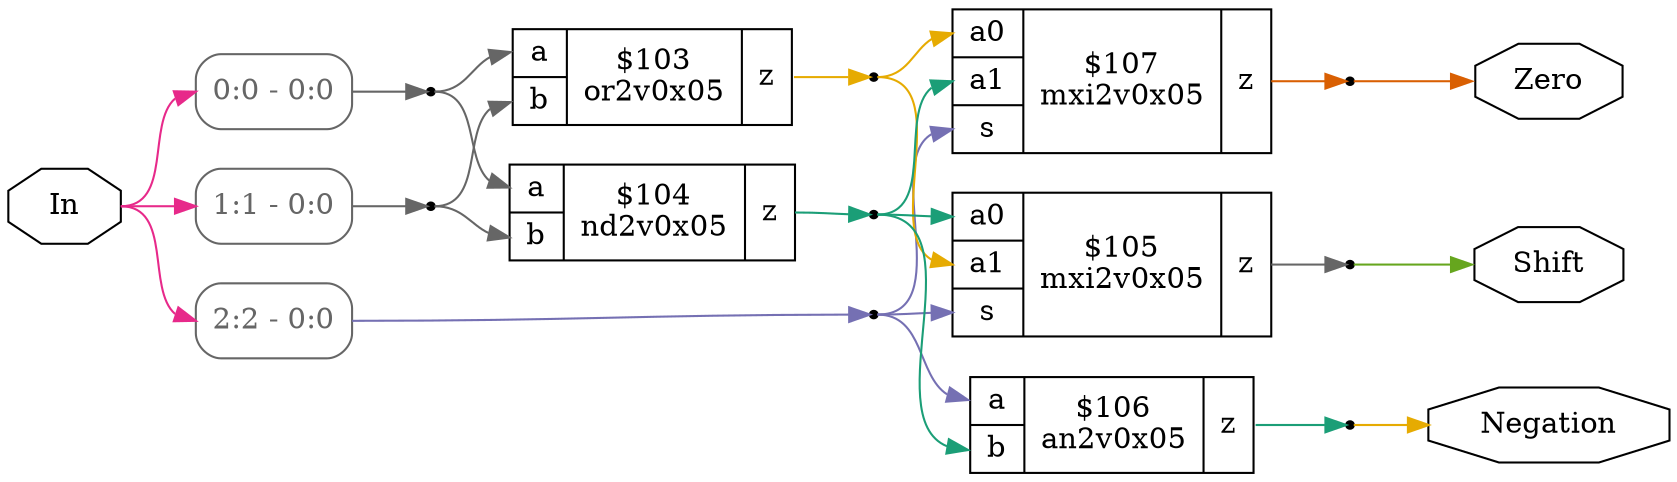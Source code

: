 digraph "Booth_Radix_Table" {
rankdir="LR";
remincross=true;
n11 [ shape=octagon, label="In", color="black", fontcolor="black"];
n12 [ shape=octagon, label="Negation", color="black", fontcolor="black"];
n13 [ shape=octagon, label="Shift", color="black", fontcolor="black"];
n14 [ shape=octagon, label="Zero", color="black", fontcolor="black"];
c18 [ shape=record, label="{{<p15> a|<p16> b}|$103\nor2v0x05|{<p17> z}}",  ];
c19 [ shape=record, label="{{<p15> a|<p16> b}|$104\nnd2v0x05|{<p17> z}}",  ];
c23 [ shape=record, label="{{<p20> a0|<p21> a1|<p22> s}|$105\nmxi2v0x05|{<p17> z}}",  ];
c24 [ shape=record, label="{{<p15> a|<p16> b}|$106\nan2v0x05|{<p17> z}}",  ];
c25 [ shape=record, label="{{<p20> a0|<p21> a1|<p22> s}|$107\nmxi2v0x05|{<p17> z}}",  ];
x0 [ shape=record, style=rounded, label="<s0> 2:2 - 0:0 ", colorscheme="dark28", color="8", fontcolor="8" ];
x1 [shape=point, ];
x2 [shape=point, ];
x3 [ shape=record, style=rounded, label="<s0> 0:0 - 0:0 ", colorscheme="dark28", color="8", fontcolor="8" ];
x4 [ shape=record, style=rounded, label="<s0> 1:1 - 0:0 ", colorscheme="dark28", color="8", fontcolor="8" ];
x5 [shape=point, ];
n1 [ shape=point ];
x3:e -> n1:w [colorscheme="dark28", color="8", fontcolor="8", label=""];
n1:e -> c18:p15:w [colorscheme="dark28", color="8", fontcolor="8", label=""];
n1:e -> c19:p15:w [colorscheme="dark28", color="8", fontcolor="8", label=""];
n11:e -> x0:s0:w [colorscheme="dark28", color="4", fontcolor="4", label=""];
n11:e -> x3:s0:w [colorscheme="dark28", color="4", fontcolor="4", label=""];
n11:e -> x4:s0:w [colorscheme="dark28", color="4", fontcolor="4", label=""];
x2:e -> n12:w [colorscheme="dark28", color="6", fontcolor="6", label=""];
x1:e -> n13:w [colorscheme="dark28", color="5", fontcolor="5", label=""];
x5:e -> n14:w [colorscheme="dark28", color="2", fontcolor="2", label=""];
n2 [ shape=point ];
x4:e -> n2:w [colorscheme="dark28", color="8", fontcolor="8", label=""];
n2:e -> c18:p16:w [colorscheme="dark28", color="8", fontcolor="8", label=""];
n2:e -> c19:p16:w [colorscheme="dark28", color="8", fontcolor="8", label=""];
n3 [ shape=point ];
x0:e -> n3:w [colorscheme="dark28", color="3", fontcolor="3", label=""];
n3:e -> c23:p22:w [colorscheme="dark28", color="3", fontcolor="3", label=""];
n3:e -> c24:p15:w [colorscheme="dark28", color="3", fontcolor="3", label=""];
n3:e -> c25:p22:w [colorscheme="dark28", color="3", fontcolor="3", label=""];
c24:p17:e -> x2:w [colorscheme="dark28", color="1", fontcolor="1", label=""];
c23:p17:e -> x1:w [colorscheme="dark28", color="8", fontcolor="8", label=""];
c25:p17:e -> x5:w [colorscheme="dark28", color="2", fontcolor="2", label=""];
n7 [ shape=point ];
c18:p17:e -> n7:w [colorscheme="dark28", color="6", fontcolor="6", label=""];
n7:e -> c23:p21:w [colorscheme="dark28", color="6", fontcolor="6", label=""];
n7:e -> c25:p20:w [colorscheme="dark28", color="6", fontcolor="6", label=""];
n8 [ shape=point ];
c19:p17:e -> n8:w [colorscheme="dark28", color="1", fontcolor="1", label=""];
n8:e -> c23:p20:w [colorscheme="dark28", color="1", fontcolor="1", label=""];
n8:e -> c24:p16:w [colorscheme="dark28", color="1", fontcolor="1", label=""];
n8:e -> c25:p21:w [colorscheme="dark28", color="1", fontcolor="1", label=""];
}
